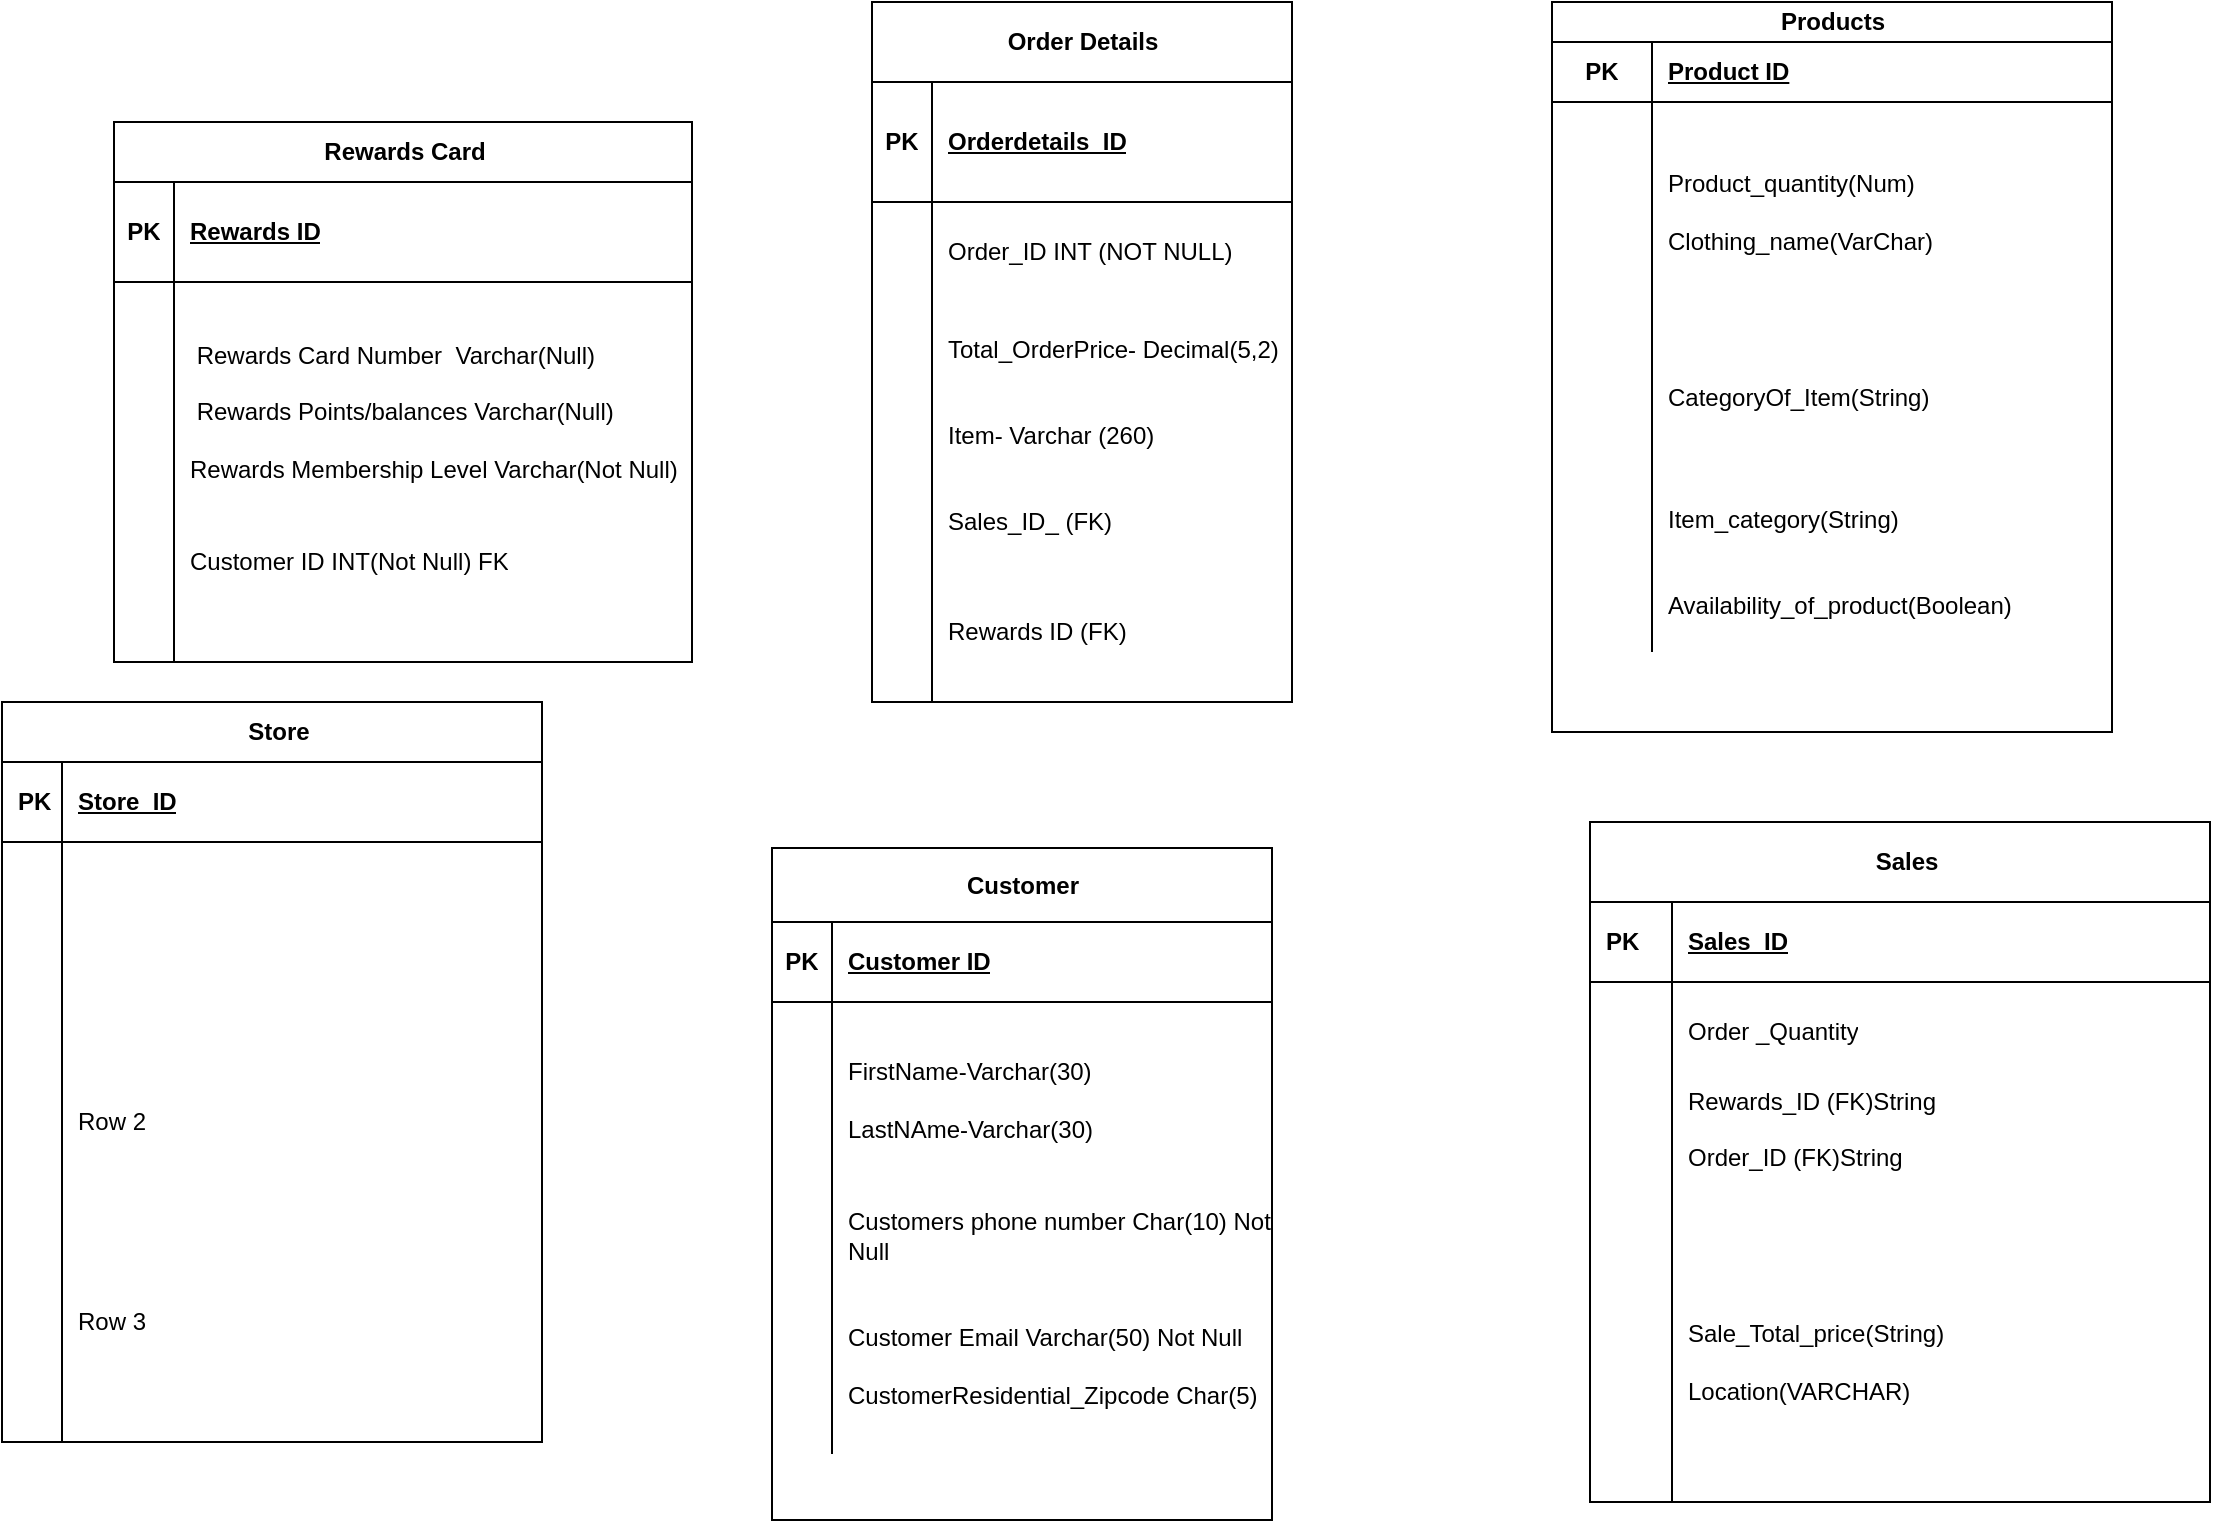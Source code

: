 <mxfile version="24.7.17">
  <diagram name="Page-1" id="eyyLhrkKfkkWdhVSjVYw">
    <mxGraphModel dx="2250" dy="743" grid="1" gridSize="10" guides="1" tooltips="1" connect="1" arrows="1" fold="1" page="1" pageScale="1" pageWidth="850" pageHeight="1100" math="0" shadow="0">
      <root>
        <mxCell id="0" />
        <mxCell id="1" parent="0" />
        <mxCell id="AhT6HffHlK_AErrllxDH-50" value="Customer" style="shape=table;startSize=37;container=1;collapsible=1;childLayout=tableLayout;fixedRows=1;rowLines=0;fontStyle=1;align=center;resizeLast=1;html=1;" parent="1" vertex="1">
          <mxGeometry x="-40" y="513" width="250" height="336" as="geometry" />
        </mxCell>
        <mxCell id="AhT6HffHlK_AErrllxDH-51" value="" style="shape=tableRow;horizontal=0;startSize=0;swimlaneHead=0;swimlaneBody=0;fillColor=none;collapsible=0;dropTarget=0;points=[[0,0.5],[1,0.5]];portConstraint=eastwest;top=0;left=0;right=0;bottom=1;" parent="AhT6HffHlK_AErrllxDH-50" vertex="1">
          <mxGeometry y="37" width="250" height="40" as="geometry" />
        </mxCell>
        <mxCell id="AhT6HffHlK_AErrllxDH-52" value="PK" style="shape=partialRectangle;connectable=0;fillColor=none;top=0;left=0;bottom=0;right=0;fontStyle=1;overflow=hidden;whiteSpace=wrap;html=1;" parent="AhT6HffHlK_AErrllxDH-51" vertex="1">
          <mxGeometry width="30" height="40" as="geometry">
            <mxRectangle width="30" height="40" as="alternateBounds" />
          </mxGeometry>
        </mxCell>
        <mxCell id="AhT6HffHlK_AErrllxDH-53" value="Customer ID" style="shape=partialRectangle;connectable=0;fillColor=none;top=0;left=0;bottom=0;right=0;align=left;spacingLeft=6;fontStyle=5;overflow=hidden;whiteSpace=wrap;html=1;" parent="AhT6HffHlK_AErrllxDH-51" vertex="1">
          <mxGeometry x="30" width="220" height="40" as="geometry">
            <mxRectangle width="220" height="40" as="alternateBounds" />
          </mxGeometry>
        </mxCell>
        <mxCell id="AhT6HffHlK_AErrllxDH-54" value="" style="shape=tableRow;horizontal=0;startSize=0;swimlaneHead=0;swimlaneBody=0;fillColor=none;collapsible=0;dropTarget=0;points=[[0,0.5],[1,0.5]];portConstraint=eastwest;top=0;left=0;right=0;bottom=0;" parent="AhT6HffHlK_AErrllxDH-50" vertex="1">
          <mxGeometry y="77" width="250" height="97" as="geometry" />
        </mxCell>
        <mxCell id="AhT6HffHlK_AErrllxDH-55" value="" style="shape=partialRectangle;connectable=0;fillColor=none;top=0;left=0;bottom=0;right=0;editable=1;overflow=hidden;whiteSpace=wrap;html=1;" parent="AhT6HffHlK_AErrllxDH-54" vertex="1">
          <mxGeometry width="30" height="97" as="geometry">
            <mxRectangle width="30" height="97" as="alternateBounds" />
          </mxGeometry>
        </mxCell>
        <mxCell id="AhT6HffHlK_AErrllxDH-56" value="FirstName-Varchar(30)&lt;div&gt;&lt;br&gt;&lt;/div&gt;&lt;div&gt;LastNAme-Varchar(30)&lt;/div&gt;" style="shape=partialRectangle;connectable=0;fillColor=none;top=0;left=0;bottom=0;right=0;align=left;spacingLeft=6;overflow=hidden;whiteSpace=wrap;html=1;" parent="AhT6HffHlK_AErrllxDH-54" vertex="1">
          <mxGeometry x="30" width="220" height="97" as="geometry">
            <mxRectangle width="220" height="97" as="alternateBounds" />
          </mxGeometry>
        </mxCell>
        <mxCell id="AhT6HffHlK_AErrllxDH-57" value="" style="shape=tableRow;horizontal=0;startSize=0;swimlaneHead=0;swimlaneBody=0;fillColor=none;collapsible=0;dropTarget=0;points=[[0,0.5],[1,0.5]];portConstraint=eastwest;top=0;left=0;right=0;bottom=0;" parent="AhT6HffHlK_AErrllxDH-50" vertex="1">
          <mxGeometry y="174" width="250" height="40" as="geometry" />
        </mxCell>
        <mxCell id="AhT6HffHlK_AErrllxDH-58" value="" style="shape=partialRectangle;connectable=0;fillColor=none;top=0;left=0;bottom=0;right=0;editable=1;overflow=hidden;whiteSpace=wrap;html=1;" parent="AhT6HffHlK_AErrllxDH-57" vertex="1">
          <mxGeometry width="30" height="40" as="geometry">
            <mxRectangle width="30" height="40" as="alternateBounds" />
          </mxGeometry>
        </mxCell>
        <mxCell id="AhT6HffHlK_AErrllxDH-59" value="Customers phone number Char(10) Not Null" style="shape=partialRectangle;connectable=0;fillColor=none;top=0;left=0;bottom=0;right=0;align=left;spacingLeft=6;overflow=hidden;whiteSpace=wrap;html=1;" parent="AhT6HffHlK_AErrllxDH-57" vertex="1">
          <mxGeometry x="30" width="220" height="40" as="geometry">
            <mxRectangle width="220" height="40" as="alternateBounds" />
          </mxGeometry>
        </mxCell>
        <mxCell id="AhT6HffHlK_AErrllxDH-60" value="" style="shape=tableRow;horizontal=0;startSize=0;swimlaneHead=0;swimlaneBody=0;fillColor=none;collapsible=0;dropTarget=0;points=[[0,0.5],[1,0.5]];portConstraint=eastwest;top=0;left=0;right=0;bottom=0;" parent="AhT6HffHlK_AErrllxDH-50" vertex="1">
          <mxGeometry y="214" width="250" height="89" as="geometry" />
        </mxCell>
        <mxCell id="AhT6HffHlK_AErrllxDH-61" value="&lt;div&gt;&lt;br&gt;&lt;/div&gt;&lt;div&gt;&lt;br&gt;&lt;/div&gt;&lt;div&gt;&lt;br&gt;&lt;/div&gt;" style="shape=partialRectangle;connectable=0;fillColor=none;top=0;left=0;bottom=0;right=0;editable=1;overflow=hidden;whiteSpace=wrap;html=1;" parent="AhT6HffHlK_AErrllxDH-60" vertex="1">
          <mxGeometry width="30" height="89" as="geometry">
            <mxRectangle width="30" height="89" as="alternateBounds" />
          </mxGeometry>
        </mxCell>
        <mxCell id="AhT6HffHlK_AErrllxDH-62" value="Customer Email Varchar(50) Not Null&lt;div&gt;&lt;br&gt;&lt;/div&gt;&lt;div&gt;CustomerResidential_Zipcode Char(5)&lt;/div&gt;" style="shape=partialRectangle;connectable=0;fillColor=none;top=0;left=0;bottom=0;right=0;align=left;spacingLeft=6;overflow=hidden;whiteSpace=wrap;html=1;" parent="AhT6HffHlK_AErrllxDH-60" vertex="1">
          <mxGeometry x="30" width="220" height="89" as="geometry">
            <mxRectangle width="220" height="89" as="alternateBounds" />
          </mxGeometry>
        </mxCell>
        <mxCell id="AhT6HffHlK_AErrllxDH-13" value="Products" style="shape=table;startSize=20;container=1;collapsible=1;childLayout=tableLayout;fixedRows=1;rowLines=0;fontStyle=1;align=center;resizeLast=1;html=1;rounded=0;shadow=0;" parent="1" vertex="1">
          <mxGeometry x="350" y="90" width="280" height="365" as="geometry" />
        </mxCell>
        <mxCell id="AhT6HffHlK_AErrllxDH-14" value="" style="shape=tableRow;horizontal=0;startSize=0;swimlaneHead=0;swimlaneBody=0;fillColor=none;collapsible=0;dropTarget=0;points=[[0,0.5],[1,0.5]];portConstraint=eastwest;top=0;left=0;right=0;bottom=1;" parent="AhT6HffHlK_AErrllxDH-13" vertex="1">
          <mxGeometry y="20" width="280" height="30" as="geometry" />
        </mxCell>
        <mxCell id="AhT6HffHlK_AErrllxDH-15" value="PK" style="shape=partialRectangle;connectable=0;fillColor=none;top=0;left=0;bottom=0;right=0;fontStyle=1;overflow=hidden;whiteSpace=wrap;html=1;" parent="AhT6HffHlK_AErrllxDH-14" vertex="1">
          <mxGeometry width="50" height="30" as="geometry">
            <mxRectangle width="50" height="30" as="alternateBounds" />
          </mxGeometry>
        </mxCell>
        <mxCell id="AhT6HffHlK_AErrllxDH-16" value="Product ID" style="shape=partialRectangle;connectable=0;fillColor=none;top=0;left=0;bottom=0;right=0;align=left;spacingLeft=6;fontStyle=5;overflow=hidden;whiteSpace=wrap;html=1;" parent="AhT6HffHlK_AErrllxDH-14" vertex="1">
          <mxGeometry x="50" width="230" height="30" as="geometry">
            <mxRectangle width="230" height="30" as="alternateBounds" />
          </mxGeometry>
        </mxCell>
        <mxCell id="AhT6HffHlK_AErrllxDH-17" value="" style="shape=tableRow;horizontal=0;startSize=0;swimlaneHead=0;swimlaneBody=0;fillColor=none;collapsible=0;dropTarget=0;points=[[0,0.5],[1,0.5]];portConstraint=eastwest;top=0;left=0;right=0;bottom=0;" parent="AhT6HffHlK_AErrllxDH-13" vertex="1">
          <mxGeometry y="50" width="280" height="110" as="geometry" />
        </mxCell>
        <mxCell id="AhT6HffHlK_AErrllxDH-18" value="" style="shape=partialRectangle;connectable=0;fillColor=none;top=0;left=0;bottom=0;right=0;editable=1;overflow=hidden;whiteSpace=wrap;html=1;" parent="AhT6HffHlK_AErrllxDH-17" vertex="1">
          <mxGeometry width="50" height="110" as="geometry">
            <mxRectangle width="50" height="110" as="alternateBounds" />
          </mxGeometry>
        </mxCell>
        <mxCell id="AhT6HffHlK_AErrllxDH-19" value="Product_quantity(Num)&lt;div&gt;&lt;br&gt;&lt;/div&gt;&lt;div&gt;Clothing_name(VarChar)&lt;/div&gt;" style="shape=partialRectangle;connectable=0;fillColor=none;top=0;left=0;bottom=0;right=0;align=left;spacingLeft=6;overflow=hidden;whiteSpace=wrap;html=1;" parent="AhT6HffHlK_AErrllxDH-17" vertex="1">
          <mxGeometry x="50" width="230" height="110" as="geometry">
            <mxRectangle width="230" height="110" as="alternateBounds" />
          </mxGeometry>
        </mxCell>
        <mxCell id="AhT6HffHlK_AErrllxDH-20" value="" style="shape=tableRow;horizontal=0;startSize=0;swimlaneHead=0;swimlaneBody=0;fillColor=none;collapsible=0;dropTarget=0;points=[[0,0.5],[1,0.5]];portConstraint=eastwest;top=0;left=0;right=0;bottom=0;" parent="AhT6HffHlK_AErrllxDH-13" vertex="1">
          <mxGeometry y="160" width="280" height="75" as="geometry" />
        </mxCell>
        <mxCell id="AhT6HffHlK_AErrllxDH-21" value="" style="shape=partialRectangle;connectable=0;fillColor=none;top=0;left=0;bottom=0;right=0;editable=1;overflow=hidden;whiteSpace=wrap;html=1;" parent="AhT6HffHlK_AErrllxDH-20" vertex="1">
          <mxGeometry width="50" height="75" as="geometry">
            <mxRectangle width="50" height="75" as="alternateBounds" />
          </mxGeometry>
        </mxCell>
        <mxCell id="AhT6HffHlK_AErrllxDH-22" value="CategoryOf_Item(String)" style="shape=partialRectangle;connectable=0;fillColor=none;top=0;left=0;bottom=0;right=0;align=left;spacingLeft=6;overflow=hidden;whiteSpace=wrap;html=1;" parent="AhT6HffHlK_AErrllxDH-20" vertex="1">
          <mxGeometry x="50" width="230" height="75" as="geometry">
            <mxRectangle width="230" height="75" as="alternateBounds" />
          </mxGeometry>
        </mxCell>
        <mxCell id="AhT6HffHlK_AErrllxDH-23" value="" style="shape=tableRow;horizontal=0;startSize=0;swimlaneHead=0;swimlaneBody=0;fillColor=none;collapsible=0;dropTarget=0;points=[[0,0.5],[1,0.5]];portConstraint=eastwest;top=0;left=0;right=0;bottom=0;" parent="AhT6HffHlK_AErrllxDH-13" vertex="1">
          <mxGeometry y="235" width="280" height="90" as="geometry" />
        </mxCell>
        <mxCell id="AhT6HffHlK_AErrllxDH-24" value="" style="shape=partialRectangle;connectable=0;fillColor=none;top=0;left=0;bottom=0;right=0;editable=1;overflow=hidden;whiteSpace=wrap;html=1;" parent="AhT6HffHlK_AErrllxDH-23" vertex="1">
          <mxGeometry width="50" height="90" as="geometry">
            <mxRectangle width="50" height="90" as="alternateBounds" />
          </mxGeometry>
        </mxCell>
        <mxCell id="AhT6HffHlK_AErrllxDH-25" value="Item_category(String)&lt;div&gt;&lt;br&gt;&lt;/div&gt;&lt;div&gt;&lt;br&gt;&lt;/div&gt;&lt;div&gt;Availability_of_product(Boolean)&lt;/div&gt;" style="shape=partialRectangle;connectable=0;fillColor=none;top=0;left=0;bottom=0;right=0;align=left;spacingLeft=6;overflow=hidden;whiteSpace=wrap;html=1;" parent="AhT6HffHlK_AErrllxDH-23" vertex="1">
          <mxGeometry x="50" width="230" height="90" as="geometry">
            <mxRectangle width="230" height="90" as="alternateBounds" />
          </mxGeometry>
        </mxCell>
        <mxCell id="2g1g8m-yzCofmyzq02sP-18" value="Rewards Card" style="shape=table;startSize=30;container=1;collapsible=1;childLayout=tableLayout;fixedRows=1;rowLines=0;fontStyle=1;align=center;resizeLast=1;html=1;" vertex="1" parent="1">
          <mxGeometry x="-369" y="150" width="289" height="270" as="geometry" />
        </mxCell>
        <mxCell id="2g1g8m-yzCofmyzq02sP-19" value="" style="shape=tableRow;horizontal=0;startSize=0;swimlaneHead=0;swimlaneBody=0;fillColor=none;collapsible=0;dropTarget=0;points=[[0,0.5],[1,0.5]];portConstraint=eastwest;top=0;left=0;right=0;bottom=1;" vertex="1" parent="2g1g8m-yzCofmyzq02sP-18">
          <mxGeometry y="30" width="289" height="50" as="geometry" />
        </mxCell>
        <mxCell id="2g1g8m-yzCofmyzq02sP-20" value="PK" style="shape=partialRectangle;connectable=0;fillColor=none;top=0;left=0;bottom=0;right=0;fontStyle=1;overflow=hidden;whiteSpace=wrap;html=1;" vertex="1" parent="2g1g8m-yzCofmyzq02sP-19">
          <mxGeometry width="30" height="50" as="geometry">
            <mxRectangle width="30" height="50" as="alternateBounds" />
          </mxGeometry>
        </mxCell>
        <mxCell id="2g1g8m-yzCofmyzq02sP-21" value="Rewards ID" style="shape=partialRectangle;connectable=0;fillColor=none;top=0;left=0;bottom=0;right=0;align=left;spacingLeft=6;fontStyle=5;overflow=hidden;whiteSpace=wrap;html=1;" vertex="1" parent="2g1g8m-yzCofmyzq02sP-19">
          <mxGeometry x="30" width="259" height="50" as="geometry">
            <mxRectangle width="259" height="50" as="alternateBounds" />
          </mxGeometry>
        </mxCell>
        <mxCell id="2g1g8m-yzCofmyzq02sP-22" value="" style="shape=tableRow;horizontal=0;startSize=0;swimlaneHead=0;swimlaneBody=0;fillColor=none;collapsible=0;dropTarget=0;points=[[0,0.5],[1,0.5]];portConstraint=eastwest;top=0;left=0;right=0;bottom=0;" vertex="1" parent="2g1g8m-yzCofmyzq02sP-18">
          <mxGeometry y="80" width="289" height="130" as="geometry" />
        </mxCell>
        <mxCell id="2g1g8m-yzCofmyzq02sP-23" value="" style="shape=partialRectangle;connectable=0;fillColor=none;top=0;left=0;bottom=0;right=0;editable=1;overflow=hidden;whiteSpace=wrap;html=1;" vertex="1" parent="2g1g8m-yzCofmyzq02sP-22">
          <mxGeometry width="30" height="130" as="geometry">
            <mxRectangle width="30" height="130" as="alternateBounds" />
          </mxGeometry>
        </mxCell>
        <mxCell id="2g1g8m-yzCofmyzq02sP-24" value="&amp;nbsp;Rewards Card Number&amp;nbsp; Varchar(Null)&lt;div&gt;&lt;br&gt;&lt;/div&gt;&lt;div&gt;&lt;div&gt;&amp;nbsp;Rewards Points/balances Varchar(Null)&lt;/div&gt;&lt;/div&gt;&lt;div&gt;&lt;br&gt;&lt;/div&gt;&lt;div&gt;Rewards Membership Level Varchar(Not Null)&lt;/div&gt;" style="shape=partialRectangle;connectable=0;fillColor=none;top=0;left=0;bottom=0;right=0;align=left;spacingLeft=6;overflow=hidden;whiteSpace=wrap;html=1;" vertex="1" parent="2g1g8m-yzCofmyzq02sP-22">
          <mxGeometry x="30" width="259" height="130" as="geometry">
            <mxRectangle width="259" height="130" as="alternateBounds" />
          </mxGeometry>
        </mxCell>
        <mxCell id="2g1g8m-yzCofmyzq02sP-25" value="" style="shape=tableRow;horizontal=0;startSize=0;swimlaneHead=0;swimlaneBody=0;fillColor=none;collapsible=0;dropTarget=0;points=[[0,0.5],[1,0.5]];portConstraint=eastwest;top=0;left=0;right=0;bottom=0;" vertex="1" parent="2g1g8m-yzCofmyzq02sP-18">
          <mxGeometry y="210" width="289" height="40" as="geometry" />
        </mxCell>
        <mxCell id="2g1g8m-yzCofmyzq02sP-26" value="" style="shape=partialRectangle;connectable=0;fillColor=none;top=0;left=0;bottom=0;right=0;editable=1;overflow=hidden;whiteSpace=wrap;html=1;" vertex="1" parent="2g1g8m-yzCofmyzq02sP-25">
          <mxGeometry width="30" height="40" as="geometry">
            <mxRectangle width="30" height="40" as="alternateBounds" />
          </mxGeometry>
        </mxCell>
        <mxCell id="2g1g8m-yzCofmyzq02sP-27" value="Customer ID INT(Not Null) FK&lt;div&gt;&lt;br&gt;&lt;/div&gt;&lt;div&gt;&lt;br&gt;&lt;/div&gt;" style="shape=partialRectangle;connectable=0;fillColor=none;top=0;left=0;bottom=0;right=0;align=left;spacingLeft=6;overflow=hidden;whiteSpace=wrap;html=1;" vertex="1" parent="2g1g8m-yzCofmyzq02sP-25">
          <mxGeometry x="30" width="259" height="40" as="geometry">
            <mxRectangle width="259" height="40" as="alternateBounds" />
          </mxGeometry>
        </mxCell>
        <mxCell id="2g1g8m-yzCofmyzq02sP-28" value="" style="shape=tableRow;horizontal=0;startSize=0;swimlaneHead=0;swimlaneBody=0;fillColor=none;collapsible=0;dropTarget=0;points=[[0,0.5],[1,0.5]];portConstraint=eastwest;top=0;left=0;right=0;bottom=0;" vertex="1" parent="2g1g8m-yzCofmyzq02sP-18">
          <mxGeometry y="250" width="289" height="20" as="geometry" />
        </mxCell>
        <mxCell id="2g1g8m-yzCofmyzq02sP-29" value="" style="shape=partialRectangle;connectable=0;fillColor=none;top=0;left=0;bottom=0;right=0;editable=1;overflow=hidden;whiteSpace=wrap;html=1;" vertex="1" parent="2g1g8m-yzCofmyzq02sP-28">
          <mxGeometry width="30" height="20" as="geometry">
            <mxRectangle width="30" height="20" as="alternateBounds" />
          </mxGeometry>
        </mxCell>
        <mxCell id="2g1g8m-yzCofmyzq02sP-30" value="&lt;div&gt;&lt;br&gt;&lt;/div&gt;" style="shape=partialRectangle;connectable=0;fillColor=none;top=0;left=0;bottom=0;right=0;align=left;spacingLeft=6;overflow=hidden;whiteSpace=wrap;html=1;" vertex="1" parent="2g1g8m-yzCofmyzq02sP-28">
          <mxGeometry x="30" width="259" height="20" as="geometry">
            <mxRectangle width="259" height="20" as="alternateBounds" />
          </mxGeometry>
        </mxCell>
        <mxCell id="2g1g8m-yzCofmyzq02sP-57" value="Sales" style="shape=table;startSize=40;container=1;collapsible=1;childLayout=tableLayout;fixedRows=1;rowLines=0;fontStyle=1;align=center;resizeLast=1;html=1;strokeColor=default;verticalAlign=middle;spacingLeft=6;fontFamily=Helvetica;fontSize=12;fontColor=default;fillColor=none;" vertex="1" parent="1">
          <mxGeometry x="369" y="500" width="310" height="340" as="geometry" />
        </mxCell>
        <mxCell id="2g1g8m-yzCofmyzq02sP-58" value="" style="shape=tableRow;horizontal=0;startSize=0;swimlaneHead=0;swimlaneBody=0;fillColor=none;collapsible=0;dropTarget=0;points=[[0,0.5],[1,0.5]];portConstraint=eastwest;top=0;left=0;right=0;bottom=1;strokeColor=default;align=left;verticalAlign=middle;spacingLeft=6;fontFamily=Helvetica;fontSize=12;fontColor=default;" vertex="1" parent="2g1g8m-yzCofmyzq02sP-57">
          <mxGeometry y="40" width="310" height="40" as="geometry" />
        </mxCell>
        <mxCell id="2g1g8m-yzCofmyzq02sP-59" value="PK" style="shape=partialRectangle;connectable=0;fillColor=none;top=0;left=0;bottom=0;right=0;fontStyle=1;overflow=hidden;whiteSpace=wrap;html=1;strokeColor=default;align=left;verticalAlign=middle;spacingLeft=6;fontFamily=Helvetica;fontSize=12;fontColor=default;" vertex="1" parent="2g1g8m-yzCofmyzq02sP-58">
          <mxGeometry width="41" height="40" as="geometry">
            <mxRectangle width="41" height="40" as="alternateBounds" />
          </mxGeometry>
        </mxCell>
        <mxCell id="2g1g8m-yzCofmyzq02sP-60" value="Sales_ID" style="shape=partialRectangle;connectable=0;fillColor=none;top=0;left=0;bottom=0;right=0;align=left;spacingLeft=6;fontStyle=5;overflow=hidden;whiteSpace=wrap;html=1;strokeColor=default;verticalAlign=middle;fontFamily=Helvetica;fontSize=12;fontColor=default;" vertex="1" parent="2g1g8m-yzCofmyzq02sP-58">
          <mxGeometry x="41" width="269" height="40" as="geometry">
            <mxRectangle width="269" height="40" as="alternateBounds" />
          </mxGeometry>
        </mxCell>
        <mxCell id="2g1g8m-yzCofmyzq02sP-61" value="" style="shape=tableRow;horizontal=0;startSize=0;swimlaneHead=0;swimlaneBody=0;fillColor=none;collapsible=0;dropTarget=0;points=[[0,0.5],[1,0.5]];portConstraint=eastwest;top=0;left=0;right=0;bottom=0;strokeColor=default;align=left;verticalAlign=middle;spacingLeft=6;fontFamily=Helvetica;fontSize=12;fontColor=default;" vertex="1" parent="2g1g8m-yzCofmyzq02sP-57">
          <mxGeometry y="80" width="310" height="50" as="geometry" />
        </mxCell>
        <mxCell id="2g1g8m-yzCofmyzq02sP-62" value="" style="shape=partialRectangle;connectable=0;fillColor=none;top=0;left=0;bottom=0;right=0;editable=1;overflow=hidden;whiteSpace=wrap;html=1;strokeColor=default;align=left;verticalAlign=middle;spacingLeft=6;fontFamily=Helvetica;fontSize=12;fontColor=default;" vertex="1" parent="2g1g8m-yzCofmyzq02sP-61">
          <mxGeometry width="41" height="50" as="geometry">
            <mxRectangle width="41" height="50" as="alternateBounds" />
          </mxGeometry>
        </mxCell>
        <mxCell id="2g1g8m-yzCofmyzq02sP-63" value="Order _Quantity" style="shape=partialRectangle;connectable=0;fillColor=none;top=0;left=0;bottom=0;right=0;align=left;spacingLeft=6;overflow=hidden;whiteSpace=wrap;html=1;strokeColor=default;verticalAlign=middle;fontFamily=Helvetica;fontSize=12;fontColor=default;" vertex="1" parent="2g1g8m-yzCofmyzq02sP-61">
          <mxGeometry x="41" width="269" height="50" as="geometry">
            <mxRectangle width="269" height="50" as="alternateBounds" />
          </mxGeometry>
        </mxCell>
        <mxCell id="2g1g8m-yzCofmyzq02sP-64" value="" style="shape=tableRow;horizontal=0;startSize=0;swimlaneHead=0;swimlaneBody=0;fillColor=none;collapsible=0;dropTarget=0;points=[[0,0.5],[1,0.5]];portConstraint=eastwest;top=0;left=0;right=0;bottom=0;strokeColor=default;align=left;verticalAlign=middle;spacingLeft=6;fontFamily=Helvetica;fontSize=12;fontColor=default;" vertex="1" parent="2g1g8m-yzCofmyzq02sP-57">
          <mxGeometry y="130" width="310" height="70" as="geometry" />
        </mxCell>
        <mxCell id="2g1g8m-yzCofmyzq02sP-65" value="" style="shape=partialRectangle;connectable=0;fillColor=none;top=0;left=0;bottom=0;right=0;editable=1;overflow=hidden;whiteSpace=wrap;html=1;strokeColor=default;align=left;verticalAlign=middle;spacingLeft=6;fontFamily=Helvetica;fontSize=12;fontColor=default;" vertex="1" parent="2g1g8m-yzCofmyzq02sP-64">
          <mxGeometry width="41" height="70" as="geometry">
            <mxRectangle width="41" height="70" as="alternateBounds" />
          </mxGeometry>
        </mxCell>
        <mxCell id="2g1g8m-yzCofmyzq02sP-66" value="Rewards_ID (FK)String&lt;div&gt;&lt;br&gt;&lt;/div&gt;&lt;div&gt;Order_ID (FK)String&lt;/div&gt;&lt;div&gt;&lt;br&gt;&lt;/div&gt;&lt;div&gt;&lt;br&gt;&lt;/div&gt;" style="shape=partialRectangle;connectable=0;fillColor=none;top=0;left=0;bottom=0;right=0;align=left;spacingLeft=6;overflow=hidden;whiteSpace=wrap;html=1;strokeColor=default;verticalAlign=middle;fontFamily=Helvetica;fontSize=12;fontColor=default;" vertex="1" parent="2g1g8m-yzCofmyzq02sP-64">
          <mxGeometry x="41" width="269" height="70" as="geometry">
            <mxRectangle width="269" height="70" as="alternateBounds" />
          </mxGeometry>
        </mxCell>
        <mxCell id="2g1g8m-yzCofmyzq02sP-67" value="" style="shape=tableRow;horizontal=0;startSize=0;swimlaneHead=0;swimlaneBody=0;fillColor=none;collapsible=0;dropTarget=0;points=[[0,0.5],[1,0.5]];portConstraint=eastwest;top=0;left=0;right=0;bottom=0;strokeColor=default;align=left;verticalAlign=middle;spacingLeft=6;fontFamily=Helvetica;fontSize=12;fontColor=default;" vertex="1" parent="2g1g8m-yzCofmyzq02sP-57">
          <mxGeometry y="200" width="310" height="140" as="geometry" />
        </mxCell>
        <mxCell id="2g1g8m-yzCofmyzq02sP-68" value="" style="shape=partialRectangle;connectable=0;fillColor=none;top=0;left=0;bottom=0;right=0;editable=1;overflow=hidden;whiteSpace=wrap;html=1;strokeColor=default;align=left;verticalAlign=middle;spacingLeft=6;fontFamily=Helvetica;fontSize=12;fontColor=default;" vertex="1" parent="2g1g8m-yzCofmyzq02sP-67">
          <mxGeometry width="41" height="140" as="geometry">
            <mxRectangle width="41" height="140" as="alternateBounds" />
          </mxGeometry>
        </mxCell>
        <mxCell id="2g1g8m-yzCofmyzq02sP-69" value="&lt;div&gt;&lt;span style=&quot;background-color: initial;&quot;&gt;Sale_Total_price(String)&lt;/span&gt;&lt;br&gt;&lt;/div&gt;&lt;div&gt;&lt;br&gt;&lt;/div&gt;Location(VARCHAR)" style="shape=partialRectangle;connectable=0;fillColor=none;top=0;left=0;bottom=0;right=0;align=left;spacingLeft=6;overflow=hidden;whiteSpace=wrap;html=1;strokeColor=default;verticalAlign=middle;fontFamily=Helvetica;fontSize=12;fontColor=default;" vertex="1" parent="2g1g8m-yzCofmyzq02sP-67">
          <mxGeometry x="41" width="269" height="140" as="geometry">
            <mxRectangle width="269" height="140" as="alternateBounds" />
          </mxGeometry>
        </mxCell>
        <mxCell id="AhT6HffHlK_AErrllxDH-73" value="Order Details" style="shape=table;startSize=40;container=1;collapsible=1;childLayout=tableLayout;fixedRows=1;rowLines=0;fontStyle=1;align=center;resizeLast=1;html=1;" parent="1" vertex="1">
          <mxGeometry x="10" y="90" width="210" height="350" as="geometry" />
        </mxCell>
        <mxCell id="AhT6HffHlK_AErrllxDH-74" value="" style="shape=tableRow;horizontal=0;startSize=0;swimlaneHead=0;swimlaneBody=0;fillColor=none;collapsible=0;dropTarget=0;points=[[0,0.5],[1,0.5]];portConstraint=eastwest;top=0;left=0;right=0;bottom=1;" parent="AhT6HffHlK_AErrllxDH-73" vertex="1">
          <mxGeometry y="40" width="210" height="60" as="geometry" />
        </mxCell>
        <mxCell id="AhT6HffHlK_AErrllxDH-75" value="PK" style="shape=partialRectangle;connectable=0;fillColor=none;top=0;left=0;bottom=0;right=0;fontStyle=1;overflow=hidden;whiteSpace=wrap;html=1;" parent="AhT6HffHlK_AErrllxDH-74" vertex="1">
          <mxGeometry width="30" height="60" as="geometry">
            <mxRectangle width="30" height="60" as="alternateBounds" />
          </mxGeometry>
        </mxCell>
        <mxCell id="AhT6HffHlK_AErrllxDH-76" value="Orderdetails_ID" style="shape=partialRectangle;connectable=0;fillColor=none;top=0;left=0;bottom=0;right=0;align=left;spacingLeft=6;fontStyle=5;overflow=hidden;whiteSpace=wrap;html=1;" parent="AhT6HffHlK_AErrllxDH-74" vertex="1">
          <mxGeometry x="30" width="180" height="60" as="geometry">
            <mxRectangle width="180" height="60" as="alternateBounds" />
          </mxGeometry>
        </mxCell>
        <mxCell id="AhT6HffHlK_AErrllxDH-77" value="" style="shape=tableRow;horizontal=0;startSize=0;swimlaneHead=0;swimlaneBody=0;fillColor=none;collapsible=0;dropTarget=0;points=[[0,0.5],[1,0.5]];portConstraint=eastwest;top=0;left=0;right=0;bottom=0;" parent="AhT6HffHlK_AErrllxDH-73" vertex="1">
          <mxGeometry y="100" width="210" height="50" as="geometry" />
        </mxCell>
        <mxCell id="AhT6HffHlK_AErrllxDH-78" value="" style="shape=partialRectangle;connectable=0;fillColor=none;top=0;left=0;bottom=0;right=0;editable=1;overflow=hidden;whiteSpace=wrap;html=1;" parent="AhT6HffHlK_AErrllxDH-77" vertex="1">
          <mxGeometry width="30" height="50" as="geometry">
            <mxRectangle width="30" height="50" as="alternateBounds" />
          </mxGeometry>
        </mxCell>
        <mxCell id="AhT6HffHlK_AErrllxDH-79" value="Order_ID INT (NOT NULL)" style="shape=partialRectangle;connectable=0;fillColor=none;top=0;left=0;bottom=0;right=0;align=left;spacingLeft=6;overflow=hidden;whiteSpace=wrap;html=1;" parent="AhT6HffHlK_AErrllxDH-77" vertex="1">
          <mxGeometry x="30" width="180" height="50" as="geometry">
            <mxRectangle width="180" height="50" as="alternateBounds" />
          </mxGeometry>
        </mxCell>
        <mxCell id="AhT6HffHlK_AErrllxDH-80" value="" style="shape=tableRow;horizontal=0;startSize=0;swimlaneHead=0;swimlaneBody=0;fillColor=none;collapsible=0;dropTarget=0;points=[[0,0.5],[1,0.5]];portConstraint=eastwest;top=0;left=0;right=0;bottom=0;" parent="AhT6HffHlK_AErrllxDH-73" vertex="1">
          <mxGeometry y="150" width="210" height="130" as="geometry" />
        </mxCell>
        <mxCell id="AhT6HffHlK_AErrllxDH-81" value="&lt;div&gt;&lt;br&gt;&lt;/div&gt;&lt;div&gt;&lt;br&gt;&lt;/div&gt;&lt;div&gt;&lt;br&gt;&lt;/div&gt;&lt;div&gt;&lt;br&gt;&lt;/div&gt;" style="shape=partialRectangle;connectable=0;fillColor=none;top=0;left=0;bottom=0;right=0;editable=1;overflow=hidden;whiteSpace=wrap;html=1;" parent="AhT6HffHlK_AErrllxDH-80" vertex="1">
          <mxGeometry width="30" height="130" as="geometry">
            <mxRectangle width="30" height="130" as="alternateBounds" />
          </mxGeometry>
        </mxCell>
        <mxCell id="AhT6HffHlK_AErrllxDH-82" value="&lt;div&gt;&lt;br&gt;&lt;/div&gt;&lt;div&gt;&lt;span style=&quot;background-color: initial;&quot;&gt;Total_OrderPrice- Decimal(5,2)&lt;/span&gt;&lt;br&gt;&lt;/div&gt;&lt;div&gt;&lt;br&gt;&lt;/div&gt;&lt;div&gt;&lt;br&gt;&lt;/div&gt;Item- Varchar (260)&lt;div&gt;&lt;br&gt;&lt;/div&gt;&lt;div&gt;&lt;br&gt;&lt;/div&gt;&lt;div&gt;Sales_ID_ (FK)&lt;/div&gt;&lt;div&gt;&lt;br&gt;&lt;/div&gt;&lt;div&gt;&lt;br&gt;&lt;/div&gt;&lt;div&gt;&lt;br&gt;&lt;/div&gt;" style="shape=partialRectangle;connectable=0;fillColor=none;top=0;left=0;bottom=0;right=0;align=left;spacingLeft=6;overflow=hidden;whiteSpace=wrap;html=1;" parent="AhT6HffHlK_AErrllxDH-80" vertex="1">
          <mxGeometry x="30" width="180" height="130" as="geometry">
            <mxRectangle width="180" height="130" as="alternateBounds" />
          </mxGeometry>
        </mxCell>
        <mxCell id="AhT6HffHlK_AErrllxDH-83" value="" style="shape=tableRow;horizontal=0;startSize=0;swimlaneHead=0;swimlaneBody=0;fillColor=none;collapsible=0;dropTarget=0;points=[[0,0.5],[1,0.5]];portConstraint=eastwest;top=0;left=0;right=0;bottom=0;" parent="AhT6HffHlK_AErrllxDH-73" vertex="1">
          <mxGeometry y="280" width="210" height="70" as="geometry" />
        </mxCell>
        <mxCell id="AhT6HffHlK_AErrllxDH-84" value="" style="shape=partialRectangle;connectable=0;fillColor=none;top=0;left=0;bottom=0;right=0;editable=1;overflow=hidden;whiteSpace=wrap;html=1;" parent="AhT6HffHlK_AErrllxDH-83" vertex="1">
          <mxGeometry width="30" height="70" as="geometry">
            <mxRectangle width="30" height="70" as="alternateBounds" />
          </mxGeometry>
        </mxCell>
        <mxCell id="AhT6HffHlK_AErrllxDH-85" value="Rewards ID (FK)" style="shape=partialRectangle;connectable=0;fillColor=none;top=0;left=0;bottom=0;right=0;align=left;spacingLeft=6;overflow=hidden;whiteSpace=wrap;html=1;" parent="AhT6HffHlK_AErrllxDH-83" vertex="1">
          <mxGeometry x="30" width="180" height="70" as="geometry">
            <mxRectangle width="180" height="70" as="alternateBounds" />
          </mxGeometry>
        </mxCell>
        <mxCell id="2g1g8m-yzCofmyzq02sP-70" value="Store" style="shape=table;startSize=30;container=1;collapsible=1;childLayout=tableLayout;fixedRows=1;rowLines=0;fontStyle=1;align=center;resizeLast=1;html=1;strokeColor=default;verticalAlign=middle;spacingLeft=6;fontFamily=Helvetica;fontSize=12;fontColor=default;fillColor=none;" vertex="1" parent="1">
          <mxGeometry x="-425" y="440" width="270" height="370" as="geometry" />
        </mxCell>
        <mxCell id="2g1g8m-yzCofmyzq02sP-71" value="" style="shape=tableRow;horizontal=0;startSize=0;swimlaneHead=0;swimlaneBody=0;fillColor=none;collapsible=0;dropTarget=0;points=[[0,0.5],[1,0.5]];portConstraint=eastwest;top=0;left=0;right=0;bottom=1;strokeColor=default;align=left;verticalAlign=middle;spacingLeft=6;fontFamily=Helvetica;fontSize=12;fontColor=default;" vertex="1" parent="2g1g8m-yzCofmyzq02sP-70">
          <mxGeometry y="30" width="270" height="40" as="geometry" />
        </mxCell>
        <mxCell id="2g1g8m-yzCofmyzq02sP-72" value="PK" style="shape=partialRectangle;connectable=0;fillColor=none;top=0;left=0;bottom=0;right=0;fontStyle=1;overflow=hidden;whiteSpace=wrap;html=1;strokeColor=default;align=left;verticalAlign=middle;spacingLeft=6;fontFamily=Helvetica;fontSize=12;fontColor=default;" vertex="1" parent="2g1g8m-yzCofmyzq02sP-71">
          <mxGeometry width="30" height="40" as="geometry">
            <mxRectangle width="30" height="40" as="alternateBounds" />
          </mxGeometry>
        </mxCell>
        <mxCell id="2g1g8m-yzCofmyzq02sP-73" value="Store_ID" style="shape=partialRectangle;connectable=0;fillColor=none;top=0;left=0;bottom=0;right=0;align=left;spacingLeft=6;fontStyle=5;overflow=hidden;whiteSpace=wrap;html=1;strokeColor=default;verticalAlign=middle;fontFamily=Helvetica;fontSize=12;fontColor=default;" vertex="1" parent="2g1g8m-yzCofmyzq02sP-71">
          <mxGeometry x="30" width="240" height="40" as="geometry">
            <mxRectangle width="240" height="40" as="alternateBounds" />
          </mxGeometry>
        </mxCell>
        <mxCell id="2g1g8m-yzCofmyzq02sP-74" value="" style="shape=tableRow;horizontal=0;startSize=0;swimlaneHead=0;swimlaneBody=0;fillColor=none;collapsible=0;dropTarget=0;points=[[0,0.5],[1,0.5]];portConstraint=eastwest;top=0;left=0;right=0;bottom=0;strokeColor=default;align=left;verticalAlign=middle;spacingLeft=6;fontFamily=Helvetica;fontSize=12;fontColor=default;" vertex="1" parent="2g1g8m-yzCofmyzq02sP-70">
          <mxGeometry y="70" width="270" height="100" as="geometry" />
        </mxCell>
        <mxCell id="2g1g8m-yzCofmyzq02sP-75" value="" style="shape=partialRectangle;connectable=0;fillColor=none;top=0;left=0;bottom=0;right=0;editable=1;overflow=hidden;whiteSpace=wrap;html=1;strokeColor=default;align=left;verticalAlign=middle;spacingLeft=6;fontFamily=Helvetica;fontSize=12;fontColor=default;" vertex="1" parent="2g1g8m-yzCofmyzq02sP-74">
          <mxGeometry width="30" height="100" as="geometry">
            <mxRectangle width="30" height="100" as="alternateBounds" />
          </mxGeometry>
        </mxCell>
        <mxCell id="2g1g8m-yzCofmyzq02sP-76" value="" style="shape=partialRectangle;connectable=0;fillColor=none;top=0;left=0;bottom=0;right=0;align=left;spacingLeft=6;overflow=hidden;whiteSpace=wrap;html=1;strokeColor=default;verticalAlign=middle;fontFamily=Helvetica;fontSize=12;fontColor=default;" vertex="1" parent="2g1g8m-yzCofmyzq02sP-74">
          <mxGeometry x="30" width="240" height="100" as="geometry">
            <mxRectangle width="240" height="100" as="alternateBounds" />
          </mxGeometry>
        </mxCell>
        <mxCell id="2g1g8m-yzCofmyzq02sP-77" value="" style="shape=tableRow;horizontal=0;startSize=0;swimlaneHead=0;swimlaneBody=0;fillColor=none;collapsible=0;dropTarget=0;points=[[0,0.5],[1,0.5]];portConstraint=eastwest;top=0;left=0;right=0;bottom=0;strokeColor=default;align=left;verticalAlign=middle;spacingLeft=6;fontFamily=Helvetica;fontSize=12;fontColor=default;" vertex="1" parent="2g1g8m-yzCofmyzq02sP-70">
          <mxGeometry y="170" width="270" height="80" as="geometry" />
        </mxCell>
        <mxCell id="2g1g8m-yzCofmyzq02sP-78" value="" style="shape=partialRectangle;connectable=0;fillColor=none;top=0;left=0;bottom=0;right=0;editable=1;overflow=hidden;whiteSpace=wrap;html=1;strokeColor=default;align=left;verticalAlign=middle;spacingLeft=6;fontFamily=Helvetica;fontSize=12;fontColor=default;" vertex="1" parent="2g1g8m-yzCofmyzq02sP-77">
          <mxGeometry width="30" height="80" as="geometry">
            <mxRectangle width="30" height="80" as="alternateBounds" />
          </mxGeometry>
        </mxCell>
        <mxCell id="2g1g8m-yzCofmyzq02sP-79" value="Row 2" style="shape=partialRectangle;connectable=0;fillColor=none;top=0;left=0;bottom=0;right=0;align=left;spacingLeft=6;overflow=hidden;whiteSpace=wrap;html=1;strokeColor=default;verticalAlign=middle;fontFamily=Helvetica;fontSize=12;fontColor=default;" vertex="1" parent="2g1g8m-yzCofmyzq02sP-77">
          <mxGeometry x="30" width="240" height="80" as="geometry">
            <mxRectangle width="240" height="80" as="alternateBounds" />
          </mxGeometry>
        </mxCell>
        <mxCell id="2g1g8m-yzCofmyzq02sP-80" value="" style="shape=tableRow;horizontal=0;startSize=0;swimlaneHead=0;swimlaneBody=0;fillColor=none;collapsible=0;dropTarget=0;points=[[0,0.5],[1,0.5]];portConstraint=eastwest;top=0;left=0;right=0;bottom=0;strokeColor=default;align=left;verticalAlign=middle;spacingLeft=6;fontFamily=Helvetica;fontSize=12;fontColor=default;" vertex="1" parent="2g1g8m-yzCofmyzq02sP-70">
          <mxGeometry y="250" width="270" height="120" as="geometry" />
        </mxCell>
        <mxCell id="2g1g8m-yzCofmyzq02sP-81" value="" style="shape=partialRectangle;connectable=0;fillColor=none;top=0;left=0;bottom=0;right=0;editable=1;overflow=hidden;whiteSpace=wrap;html=1;strokeColor=default;align=left;verticalAlign=middle;spacingLeft=6;fontFamily=Helvetica;fontSize=12;fontColor=default;" vertex="1" parent="2g1g8m-yzCofmyzq02sP-80">
          <mxGeometry width="30" height="120" as="geometry">
            <mxRectangle width="30" height="120" as="alternateBounds" />
          </mxGeometry>
        </mxCell>
        <mxCell id="2g1g8m-yzCofmyzq02sP-82" value="Row 3" style="shape=partialRectangle;connectable=0;fillColor=none;top=0;left=0;bottom=0;right=0;align=left;spacingLeft=6;overflow=hidden;whiteSpace=wrap;html=1;strokeColor=default;verticalAlign=middle;fontFamily=Helvetica;fontSize=12;fontColor=default;" vertex="1" parent="2g1g8m-yzCofmyzq02sP-80">
          <mxGeometry x="30" width="240" height="120" as="geometry">
            <mxRectangle width="240" height="120" as="alternateBounds" />
          </mxGeometry>
        </mxCell>
      </root>
    </mxGraphModel>
  </diagram>
</mxfile>
